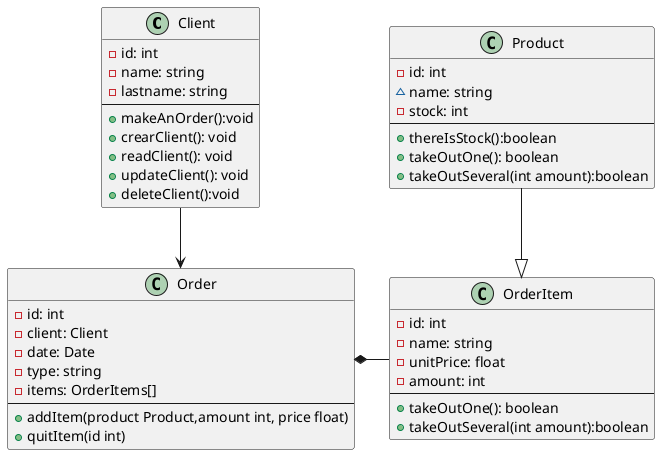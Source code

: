 @startuml class_diagram
    skinparam linetype ortho

    class "Client" as C{
        - id: int 
        - name: string
        - lastname: string
        --
        + makeAnOrder():void
        + crearClient(): void
        + readClient(): void
        + updateClient(): void
        + deleteClient():void
    }

    class "Product" as P{
        - id: int 
        ~ name: string
        - stock: int
        --
        + thereIsStock():boolean
        + takeOutOne(): boolean
        + takeOutSeveral(int amount):boolean
    }

    class "OrderItem"  as OI{
        - id: int
        - name: string
        - unitPrice: float
        - amount: int
        --
        + takeOutOne(): boolean
        + takeOutSeveral(int amount):boolean
    }

    class "Order" as O{
        - id: int 
        - client: Client
        - date: Date
        - type: string
        - items: OrderItems[]
        --
        + addItem(product Product,amount int, price float)
        + quitItem(id int)
    }

    C --> O
    O *-right- OI
    OI <|-up- P


@enduml
